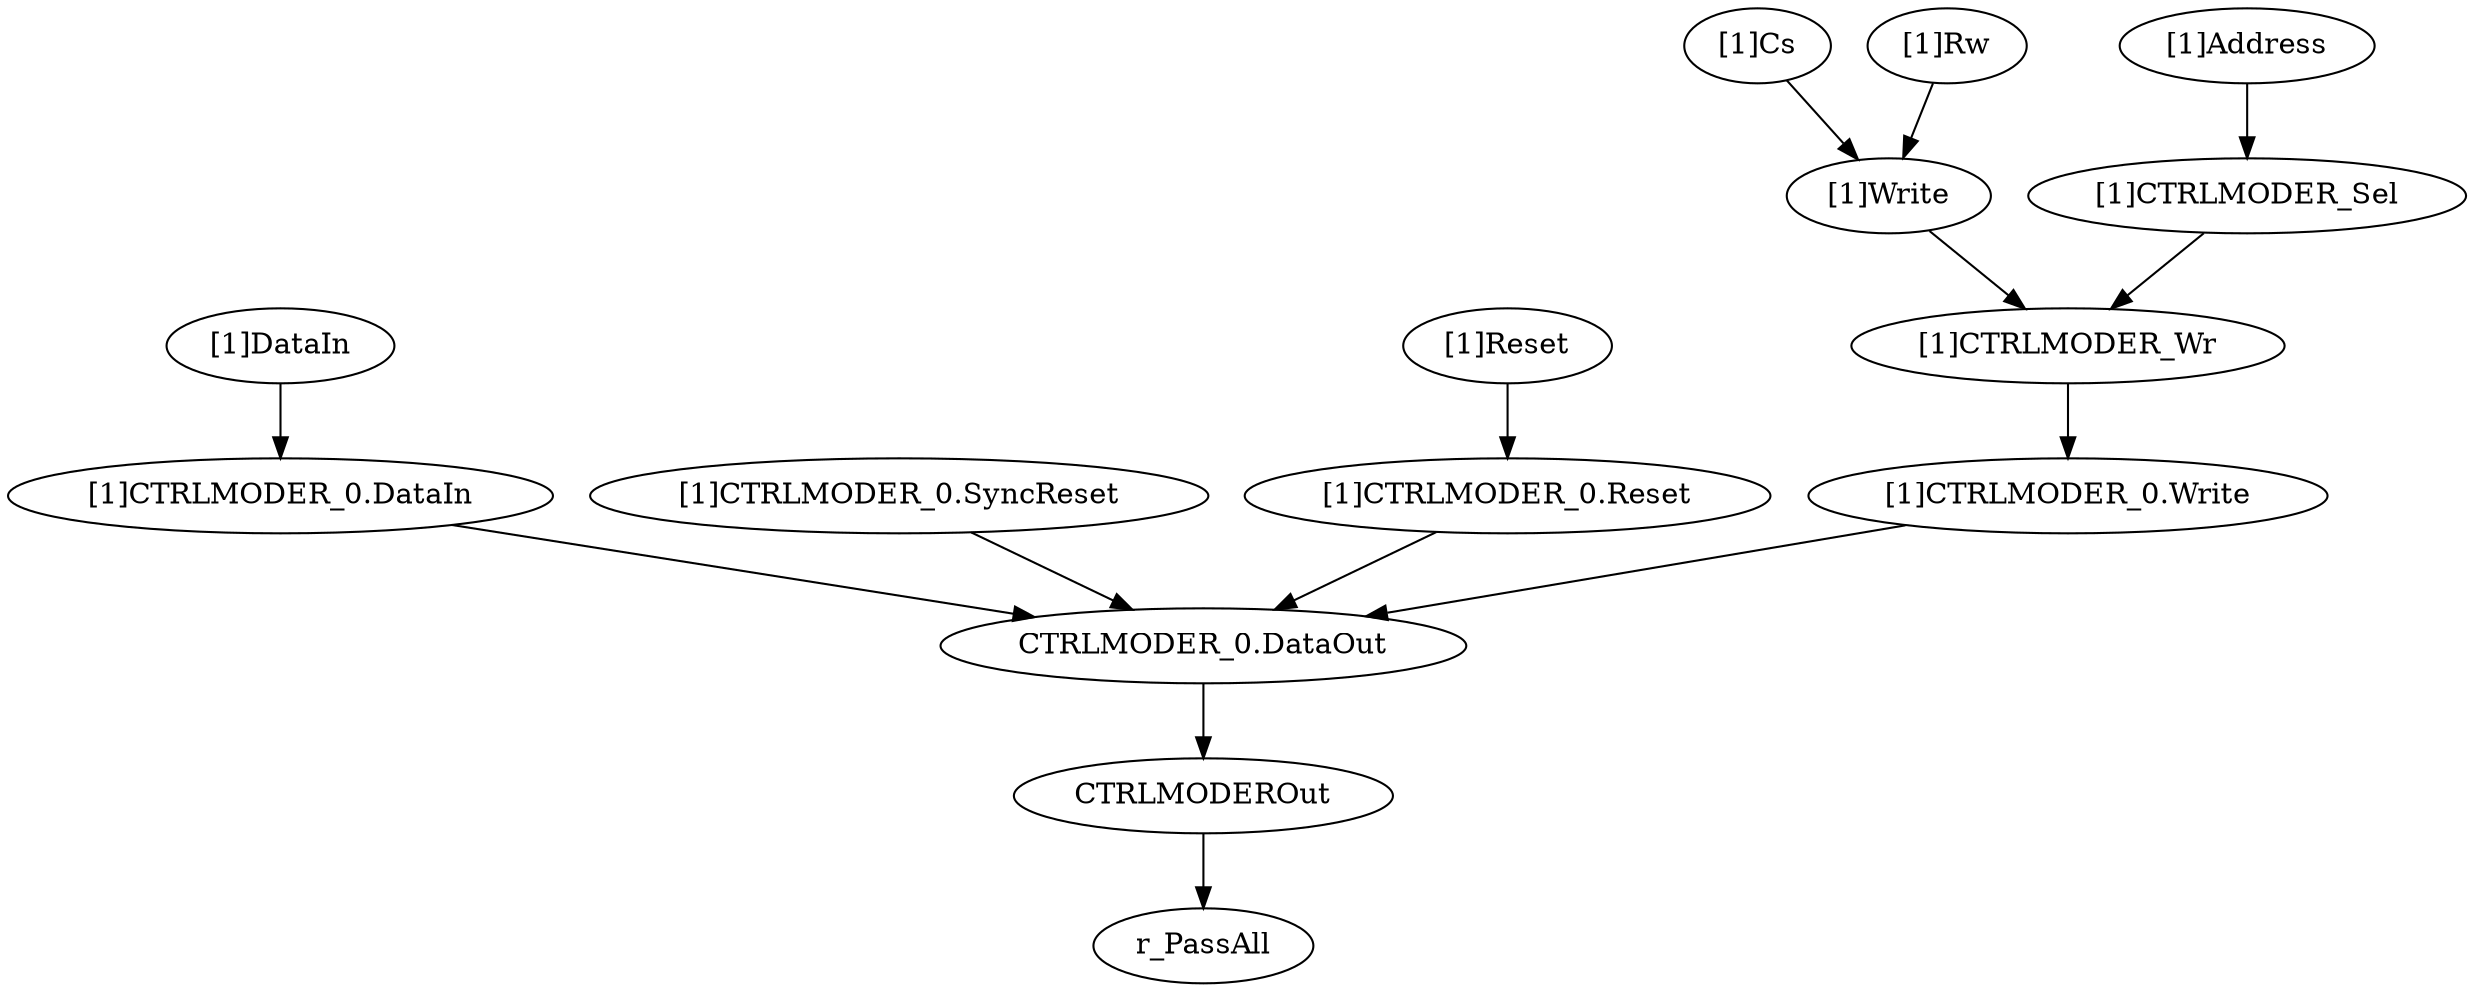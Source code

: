 strict digraph "" {
	"[1]CTRLMODER_Sel"	 [complexity=6,
		importance=0.0148291815074,
		rank=0.00247153025124];
	"[1]CTRLMODER_Wr"	 [complexity=3,
		importance=0.0135493049407,
		rank=0.00451643498024];
	"[1]CTRLMODER_Sel" -> "[1]CTRLMODER_Wr";
	"[1]CTRLMODER_0.DataIn"	 [complexity=4,
		importance=0.0106715570268,
		rank=0.00266788925671];
	"CTRLMODER_0.DataOut"	 [complexity=2,
		importance=0.00939414097317,
		rank=0.00469707048659];
	"[1]CTRLMODER_0.DataIn" -> "CTRLMODER_0.DataOut";
	"[1]CTRLMODER_0.Write"	 [complexity=3,
		importance=0.0116235629848,
		rank=0.00387452099495];
	"[1]CTRLMODER_0.Write" -> "CTRLMODER_0.DataOut";
	"[1]CTRLMODER_0.SyncReset"	 [complexity=3,
		importance=0.0200549612158,
		rank=0.00668498707195];
	"[1]CTRLMODER_0.SyncReset" -> "CTRLMODER_0.DataOut";
	"[1]Cs"	 [complexity=9,
		importance=0.0167161337459,
		rank=0.00185734819399];
	"[1]Write"	 [complexity=6,
		importance=0.0154494544765,
		rank=0.00257490907941];
	"[1]Cs" -> "[1]Write";
	CTRLMODEROut	 [complexity=2,
		importance=0.00510409582922,
		rank=0.00255204791461];
	"CTRLMODER_0.DataOut" -> CTRLMODEROut;
	"[1]Write" -> "[1]CTRLMODER_Wr";
	"[1]CTRLMODER_0.Reset"	 [complexity=3,
		importance=0.0294551352392,
		rank=0.00981837841306];
	"[1]CTRLMODER_0.Reset" -> "CTRLMODER_0.DataOut";
	r_PassAll	 [complexity=0,
		importance=0.00169314742196,
		rank=0.0];
	"[1]Rw"	 [complexity=9,
		importance=0.0167161337459,
		rank=0.00185734819399];
	"[1]Rw" -> "[1]Write";
	"[1]Reset"	 [complexity=3,
		importance=0.0307218145087,
		rank=0.0102406048362];
	"[1]Reset" -> "[1]CTRLMODER_0.Reset";
	CTRLMODEROut -> r_PassAll;
	"[1]Address"	 [complexity=8,
		importance=0.0160958607769,
		rank=0.00201198259712];
	"[1]Address" -> "[1]CTRLMODER_Sel";
	"[1]CTRLMODER_Wr" -> "[1]CTRLMODER_0.Write";
	"[1]DataIn"	 [complexity=4,
		importance=0.0119382362963,
		rank=0.00298455907409];
	"[1]DataIn" -> "[1]CTRLMODER_0.DataIn";
}
